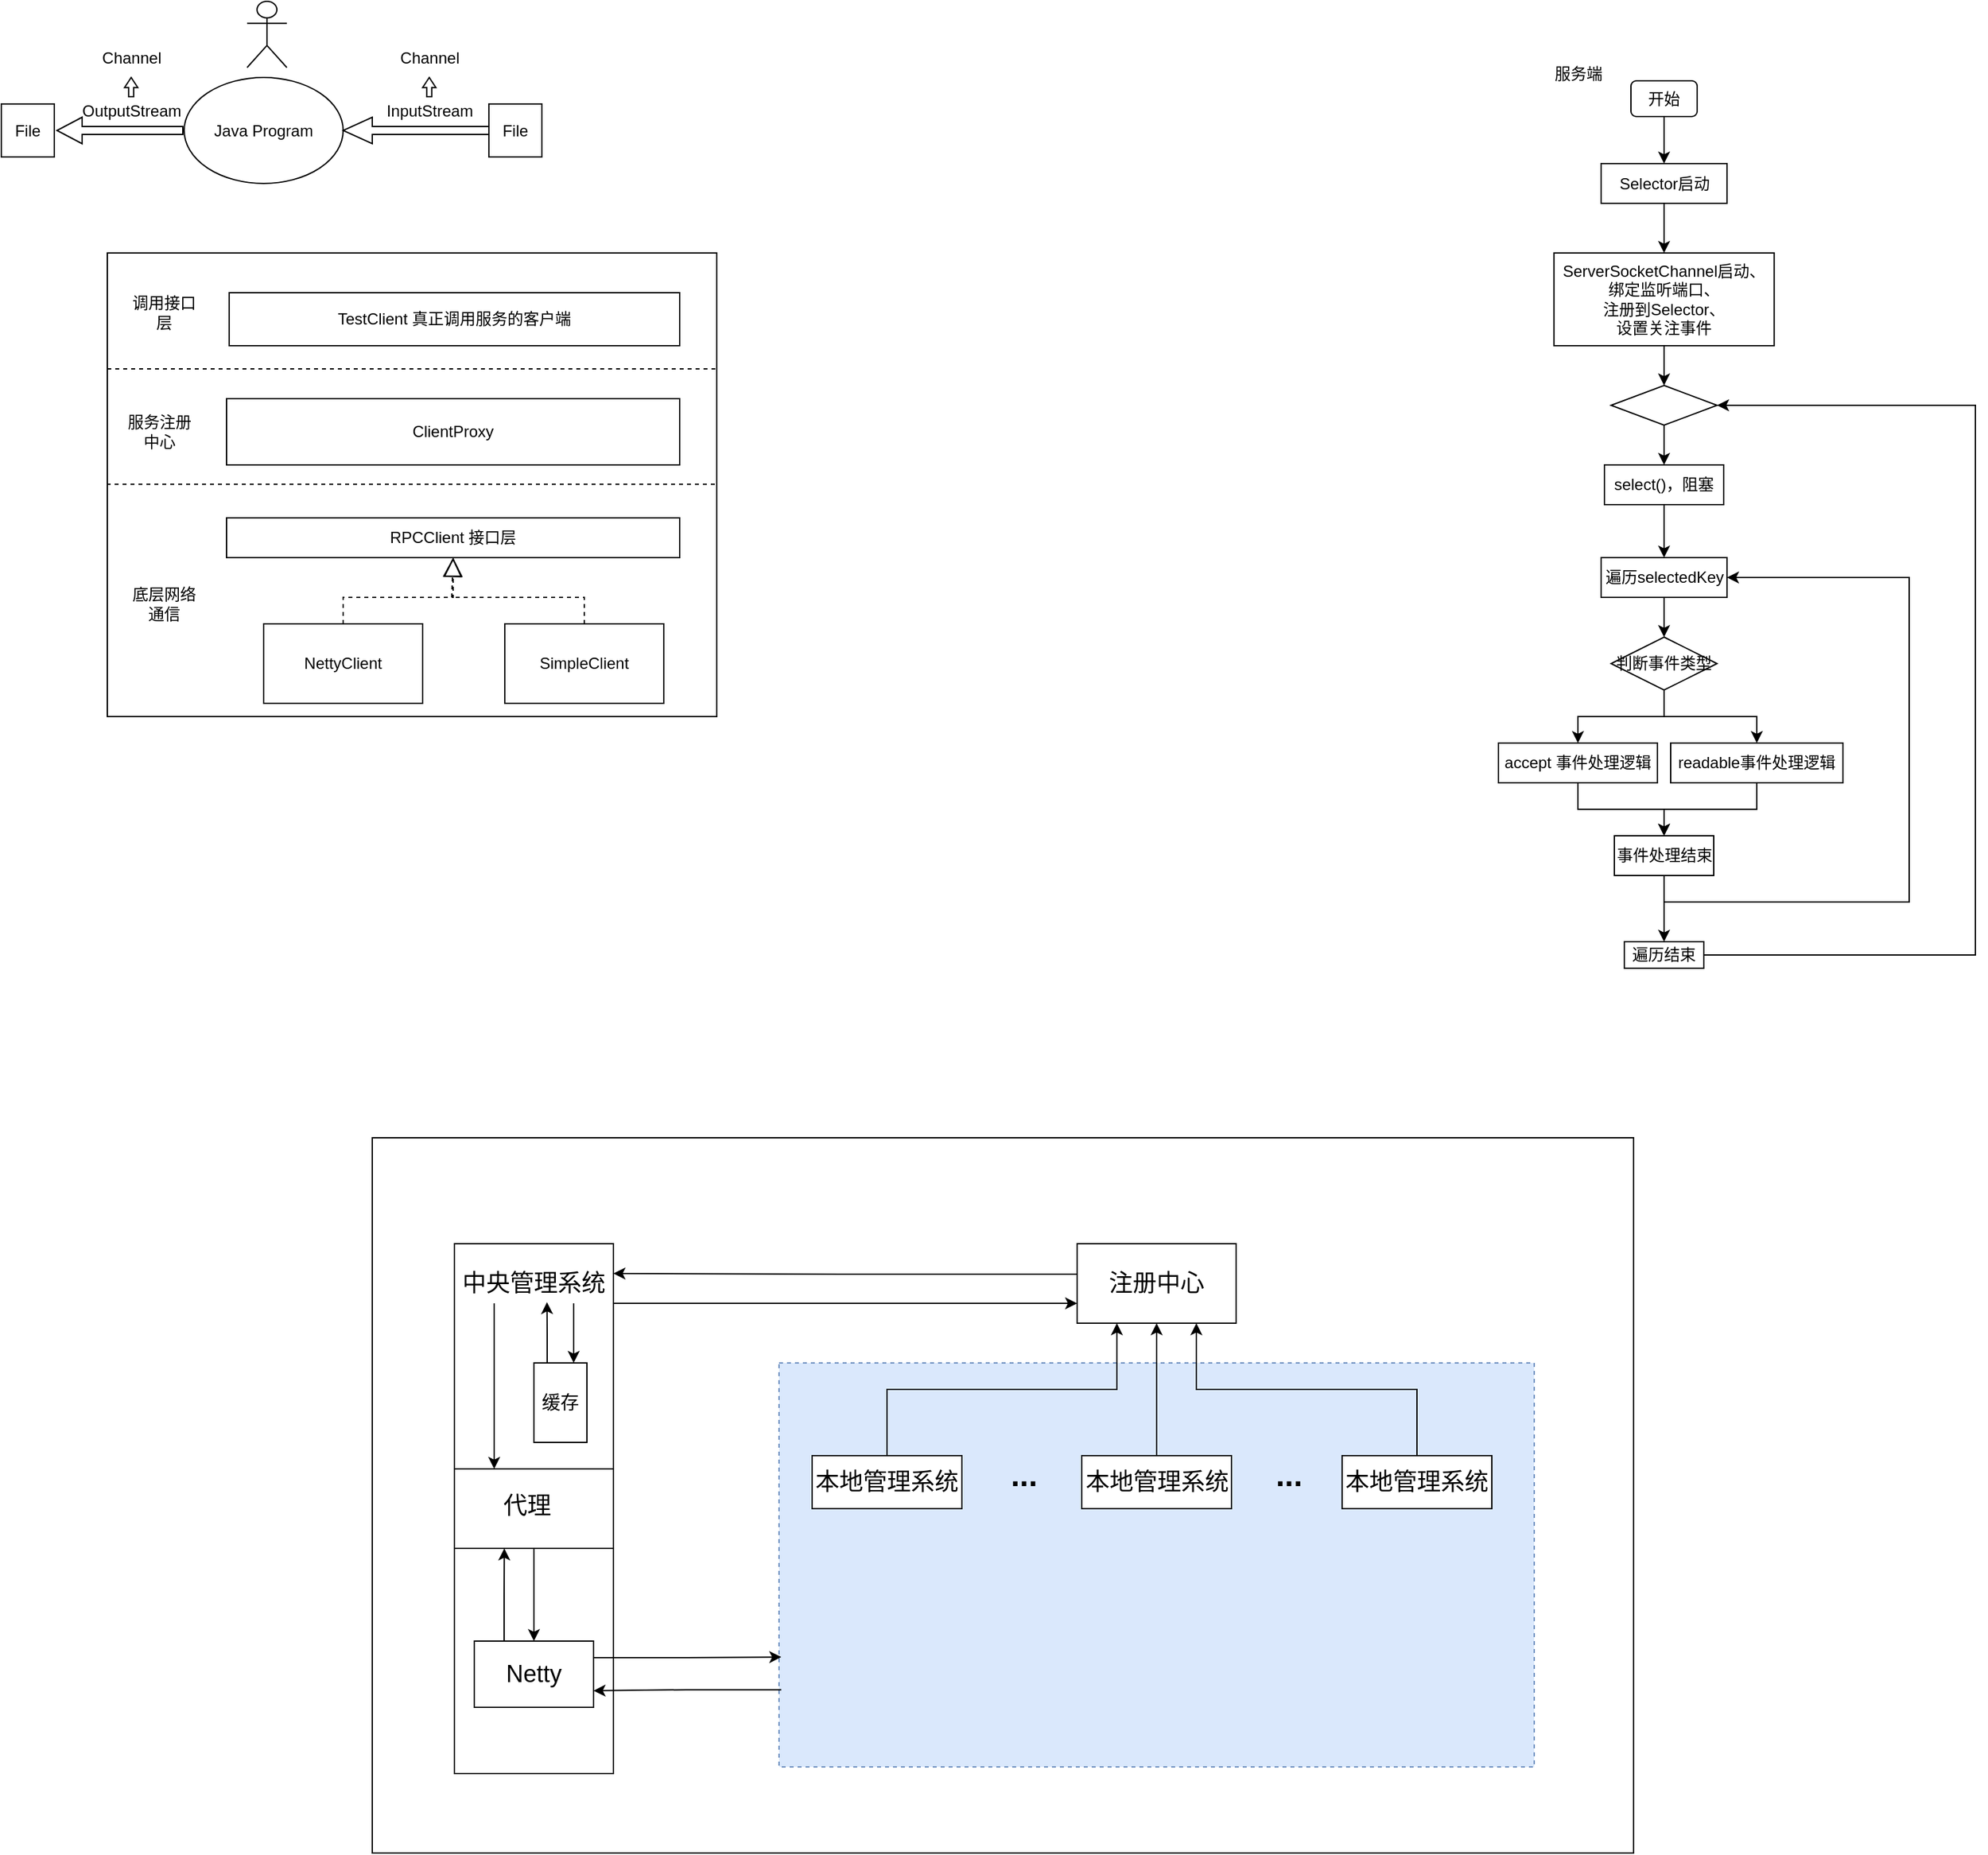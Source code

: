 <mxfile version="24.7.7">
  <diagram name="第 1 页" id="k_L87vpVJMxWFClD1Jou">
    <mxGraphModel dx="1953" dy="1013" grid="1" gridSize="10" guides="1" tooltips="1" connect="1" arrows="1" fold="1" page="1" pageScale="1" pageWidth="1654" pageHeight="2336" math="0" shadow="0">
      <root>
        <mxCell id="0" />
        <mxCell id="1" parent="0" />
        <mxCell id="2XFg3Gak4tkVolBtVetQ-1" value="Java Program" style="ellipse;whiteSpace=wrap;html=1;" parent="1" vertex="1">
          <mxGeometry x="168" y="97.5" width="120" height="80" as="geometry" />
        </mxCell>
        <mxCell id="2XFg3Gak4tkVolBtVetQ-3" value="File" style="whiteSpace=wrap;html=1;aspect=fixed;" parent="1" vertex="1">
          <mxGeometry x="398" y="117.5" width="40" height="40" as="geometry" />
        </mxCell>
        <mxCell id="2XFg3Gak4tkVolBtVetQ-6" value="" style="shape=singleArrow;direction=west;whiteSpace=wrap;html=1;" parent="1" vertex="1">
          <mxGeometry x="288" y="127.5" width="110" height="20" as="geometry" />
        </mxCell>
        <mxCell id="2XFg3Gak4tkVolBtVetQ-7" value="InputStream" style="text;html=1;align=center;verticalAlign=middle;resizable=0;points=[];autosize=1;strokeColor=none;fillColor=none;" parent="1" vertex="1">
          <mxGeometry x="308" y="107.5" width="90" height="30" as="geometry" />
        </mxCell>
        <mxCell id="2XFg3Gak4tkVolBtVetQ-8" value="File" style="whiteSpace=wrap;html=1;aspect=fixed;" parent="1" vertex="1">
          <mxGeometry x="30" y="117.5" width="40" height="40" as="geometry" />
        </mxCell>
        <mxCell id="2XFg3Gak4tkVolBtVetQ-9" value="OutputStream" style="text;html=1;align=center;verticalAlign=middle;resizable=0;points=[];autosize=1;strokeColor=none;fillColor=none;" parent="1" vertex="1">
          <mxGeometry x="78" y="107.5" width="100" height="30" as="geometry" />
        </mxCell>
        <mxCell id="2XFg3Gak4tkVolBtVetQ-10" value="" style="shape=singleArrow;direction=north;whiteSpace=wrap;html=1;rotation=-90;" parent="1" vertex="1">
          <mxGeometry x="109.5" y="90" width="20" height="95" as="geometry" />
        </mxCell>
        <mxCell id="2XFg3Gak4tkVolBtVetQ-13" value="" style="shape=umlActor;verticalLabelPosition=bottom;verticalAlign=top;html=1;" parent="1" vertex="1">
          <mxGeometry x="215.5" y="40" width="30" height="50" as="geometry" />
        </mxCell>
        <mxCell id="2EYVOyrGGRu7xW8oFNlG-1" value="" style="shape=singleArrow;direction=north;whiteSpace=wrap;html=1;arrowWidth=0.374;arrowSize=0.523;" parent="1" vertex="1">
          <mxGeometry x="348" y="97.5" width="10" height="14.5" as="geometry" />
        </mxCell>
        <mxCell id="2EYVOyrGGRu7xW8oFNlG-2" value="" style="shape=singleArrow;direction=north;whiteSpace=wrap;html=1;arrowWidth=0.374;arrowSize=0.523;" parent="1" vertex="1">
          <mxGeometry x="123" y="97.5" width="10" height="14.5" as="geometry" />
        </mxCell>
        <mxCell id="2EYVOyrGGRu7xW8oFNlG-3" value="Channel" style="text;html=1;align=center;verticalAlign=middle;resizable=0;points=[];autosize=1;strokeColor=none;fillColor=none;" parent="1" vertex="1">
          <mxGeometry x="93" y="67.5" width="70" height="30" as="geometry" />
        </mxCell>
        <mxCell id="2EYVOyrGGRu7xW8oFNlG-4" value="Channel" style="text;html=1;align=center;verticalAlign=middle;resizable=0;points=[];autosize=1;strokeColor=none;fillColor=none;" parent="1" vertex="1">
          <mxGeometry x="318" y="67.5" width="70" height="30" as="geometry" />
        </mxCell>
        <mxCell id="TCFafkOZMmIL3am7oXdM-23" value="" style="group" parent="1" vertex="1" connectable="0">
          <mxGeometry x="1160" y="80" width="360" height="690" as="geometry" />
        </mxCell>
        <mxCell id="2EYVOyrGGRu7xW8oFNlG-6" value="服务端" style="text;html=1;align=center;verticalAlign=middle;resizable=0;points=[];autosize=1;strokeColor=none;fillColor=none;" parent="TCFafkOZMmIL3am7oXdM-23" vertex="1">
          <mxGeometry x="30" width="60" height="30" as="geometry" />
        </mxCell>
        <mxCell id="TCFafkOZMmIL3am7oXdM-2" style="edgeStyle=orthogonalEdgeStyle;rounded=0;orthogonalLoop=1;jettySize=auto;html=1;exitX=0.5;exitY=1;exitDx=0;exitDy=0;entryX=0.5;entryY=0;entryDx=0;entryDy=0;" parent="TCFafkOZMmIL3am7oXdM-23" source="2EYVOyrGGRu7xW8oFNlG-7" target="2EYVOyrGGRu7xW8oFNlG-8" edge="1">
          <mxGeometry relative="1" as="geometry" />
        </mxCell>
        <mxCell id="2EYVOyrGGRu7xW8oFNlG-7" value="开始" style="rounded=1;whiteSpace=wrap;html=1;" parent="TCFafkOZMmIL3am7oXdM-23" vertex="1">
          <mxGeometry x="100" y="20" width="50" height="27" as="geometry" />
        </mxCell>
        <mxCell id="TCFafkOZMmIL3am7oXdM-3" style="edgeStyle=orthogonalEdgeStyle;rounded=0;orthogonalLoop=1;jettySize=auto;html=1;exitX=0.5;exitY=1;exitDx=0;exitDy=0;entryX=0.5;entryY=0;entryDx=0;entryDy=0;" parent="TCFafkOZMmIL3am7oXdM-23" source="2EYVOyrGGRu7xW8oFNlG-8" target="TCFafkOZMmIL3am7oXdM-1" edge="1">
          <mxGeometry relative="1" as="geometry" />
        </mxCell>
        <mxCell id="2EYVOyrGGRu7xW8oFNlG-8" value="Selector启动" style="rounded=0;whiteSpace=wrap;html=1;" parent="TCFafkOZMmIL3am7oXdM-23" vertex="1">
          <mxGeometry x="77.5" y="82.5" width="95" height="30" as="geometry" />
        </mxCell>
        <mxCell id="TCFafkOZMmIL3am7oXdM-7" style="edgeStyle=orthogonalEdgeStyle;rounded=0;orthogonalLoop=1;jettySize=auto;html=1;exitX=0.5;exitY=1;exitDx=0;exitDy=0;entryX=0.5;entryY=0;entryDx=0;entryDy=0;" parent="TCFafkOZMmIL3am7oXdM-23" source="TCFafkOZMmIL3am7oXdM-1" target="TCFafkOZMmIL3am7oXdM-4" edge="1">
          <mxGeometry relative="1" as="geometry" />
        </mxCell>
        <mxCell id="TCFafkOZMmIL3am7oXdM-1" value="ServerSocketChannel启动、&lt;div&gt;绑定监听端口、&lt;/div&gt;&lt;div&gt;注册到Selector、&lt;/div&gt;&lt;div&gt;设置关注事件&lt;/div&gt;" style="rounded=0;whiteSpace=wrap;html=1;" parent="TCFafkOZMmIL3am7oXdM-23" vertex="1">
          <mxGeometry x="41.88" y="150" width="166.25" height="70" as="geometry" />
        </mxCell>
        <mxCell id="TCFafkOZMmIL3am7oXdM-6" style="edgeStyle=orthogonalEdgeStyle;rounded=0;orthogonalLoop=1;jettySize=auto;html=1;exitX=0.5;exitY=1;exitDx=0;exitDy=0;entryX=0.5;entryY=0;entryDx=0;entryDy=0;" parent="TCFafkOZMmIL3am7oXdM-23" source="TCFafkOZMmIL3am7oXdM-4" target="TCFafkOZMmIL3am7oXdM-5" edge="1">
          <mxGeometry relative="1" as="geometry" />
        </mxCell>
        <mxCell id="TCFafkOZMmIL3am7oXdM-4" value="" style="rhombus;whiteSpace=wrap;html=1;" parent="TCFafkOZMmIL3am7oXdM-23" vertex="1">
          <mxGeometry x="85" y="250" width="80" height="30" as="geometry" />
        </mxCell>
        <mxCell id="TCFafkOZMmIL3am7oXdM-9" style="edgeStyle=orthogonalEdgeStyle;rounded=0;orthogonalLoop=1;jettySize=auto;html=1;exitX=0.5;exitY=1;exitDx=0;exitDy=0;entryX=0.5;entryY=0;entryDx=0;entryDy=0;" parent="TCFafkOZMmIL3am7oXdM-23" source="TCFafkOZMmIL3am7oXdM-5" target="TCFafkOZMmIL3am7oXdM-8" edge="1">
          <mxGeometry relative="1" as="geometry" />
        </mxCell>
        <mxCell id="TCFafkOZMmIL3am7oXdM-5" value="select()，阻塞" style="rounded=0;whiteSpace=wrap;html=1;" parent="TCFafkOZMmIL3am7oXdM-23" vertex="1">
          <mxGeometry x="80" y="310" width="90" height="30" as="geometry" />
        </mxCell>
        <mxCell id="TCFafkOZMmIL3am7oXdM-11" style="edgeStyle=orthogonalEdgeStyle;rounded=0;orthogonalLoop=1;jettySize=auto;html=1;exitX=0.5;exitY=1;exitDx=0;exitDy=0;entryX=0.5;entryY=0;entryDx=0;entryDy=0;" parent="TCFafkOZMmIL3am7oXdM-23" source="TCFafkOZMmIL3am7oXdM-8" target="TCFafkOZMmIL3am7oXdM-10" edge="1">
          <mxGeometry relative="1" as="geometry" />
        </mxCell>
        <mxCell id="TCFafkOZMmIL3am7oXdM-8" value="遍历selectedKey" style="rounded=0;whiteSpace=wrap;html=1;" parent="TCFafkOZMmIL3am7oXdM-23" vertex="1">
          <mxGeometry x="77.5" y="380" width="95" height="30" as="geometry" />
        </mxCell>
        <mxCell id="TCFafkOZMmIL3am7oXdM-14" style="edgeStyle=orthogonalEdgeStyle;rounded=0;orthogonalLoop=1;jettySize=auto;html=1;exitX=0.5;exitY=1;exitDx=0;exitDy=0;entryX=0.5;entryY=0;entryDx=0;entryDy=0;" parent="TCFafkOZMmIL3am7oXdM-23" source="TCFafkOZMmIL3am7oXdM-10" target="TCFafkOZMmIL3am7oXdM-13" edge="1">
          <mxGeometry relative="1" as="geometry" />
        </mxCell>
        <mxCell id="TCFafkOZMmIL3am7oXdM-15" style="edgeStyle=orthogonalEdgeStyle;rounded=0;orthogonalLoop=1;jettySize=auto;html=1;exitX=0.5;exitY=1;exitDx=0;exitDy=0;entryX=0.5;entryY=0;entryDx=0;entryDy=0;" parent="TCFafkOZMmIL3am7oXdM-23" source="TCFafkOZMmIL3am7oXdM-10" target="TCFafkOZMmIL3am7oXdM-12" edge="1">
          <mxGeometry relative="1" as="geometry" />
        </mxCell>
        <mxCell id="TCFafkOZMmIL3am7oXdM-10" value="判断事件类型" style="rhombus;whiteSpace=wrap;html=1;" parent="TCFafkOZMmIL3am7oXdM-23" vertex="1">
          <mxGeometry x="85" y="440" width="80" height="40" as="geometry" />
        </mxCell>
        <mxCell id="TCFafkOZMmIL3am7oXdM-16" style="edgeStyle=orthogonalEdgeStyle;rounded=0;orthogonalLoop=1;jettySize=auto;html=1;exitX=0.5;exitY=1;exitDx=0;exitDy=0;entryX=0.5;entryY=0;entryDx=0;entryDy=0;" parent="TCFafkOZMmIL3am7oXdM-23" source="TCFafkOZMmIL3am7oXdM-12" target="TCFafkOZMmIL3am7oXdM-17" edge="1">
          <mxGeometry relative="1" as="geometry">
            <mxPoint x="120" y="590" as="targetPoint" />
          </mxGeometry>
        </mxCell>
        <mxCell id="TCFafkOZMmIL3am7oXdM-12" value="accept 事件处理逻辑" style="rounded=0;whiteSpace=wrap;html=1;" parent="TCFafkOZMmIL3am7oXdM-23" vertex="1">
          <mxGeometry y="520" width="120" height="30" as="geometry" />
        </mxCell>
        <mxCell id="TCFafkOZMmIL3am7oXdM-18" style="edgeStyle=orthogonalEdgeStyle;rounded=0;orthogonalLoop=1;jettySize=auto;html=1;exitX=0.5;exitY=1;exitDx=0;exitDy=0;entryX=0.5;entryY=0;entryDx=0;entryDy=0;" parent="TCFafkOZMmIL3am7oXdM-23" source="TCFafkOZMmIL3am7oXdM-13" target="TCFafkOZMmIL3am7oXdM-17" edge="1">
          <mxGeometry relative="1" as="geometry" />
        </mxCell>
        <mxCell id="TCFafkOZMmIL3am7oXdM-13" value="readable事件处理逻辑" style="rounded=0;whiteSpace=wrap;html=1;" parent="TCFafkOZMmIL3am7oXdM-23" vertex="1">
          <mxGeometry x="130" y="520" width="130" height="30" as="geometry" />
        </mxCell>
        <mxCell id="TCFafkOZMmIL3am7oXdM-19" style="edgeStyle=orthogonalEdgeStyle;rounded=0;orthogonalLoop=1;jettySize=auto;html=1;exitX=0.5;exitY=1;exitDx=0;exitDy=0;entryX=1;entryY=0.5;entryDx=0;entryDy=0;" parent="TCFafkOZMmIL3am7oXdM-23" source="TCFafkOZMmIL3am7oXdM-17" target="TCFafkOZMmIL3am7oXdM-8" edge="1">
          <mxGeometry relative="1" as="geometry">
            <Array as="points">
              <mxPoint x="125" y="640" />
              <mxPoint x="310" y="640" />
              <mxPoint x="310" y="395" />
            </Array>
          </mxGeometry>
        </mxCell>
        <mxCell id="TCFafkOZMmIL3am7oXdM-21" style="edgeStyle=orthogonalEdgeStyle;rounded=0;orthogonalLoop=1;jettySize=auto;html=1;exitX=0.5;exitY=1;exitDx=0;exitDy=0;entryX=0.5;entryY=0;entryDx=0;entryDy=0;" parent="TCFafkOZMmIL3am7oXdM-23" source="TCFafkOZMmIL3am7oXdM-17" target="TCFafkOZMmIL3am7oXdM-20" edge="1">
          <mxGeometry relative="1" as="geometry" />
        </mxCell>
        <mxCell id="TCFafkOZMmIL3am7oXdM-17" value="事件处理结束" style="rounded=0;whiteSpace=wrap;html=1;" parent="TCFafkOZMmIL3am7oXdM-23" vertex="1">
          <mxGeometry x="87.5" y="590" width="75" height="30" as="geometry" />
        </mxCell>
        <mxCell id="TCFafkOZMmIL3am7oXdM-22" style="edgeStyle=orthogonalEdgeStyle;rounded=0;orthogonalLoop=1;jettySize=auto;html=1;exitX=1;exitY=0.5;exitDx=0;exitDy=0;entryX=1;entryY=0.5;entryDx=0;entryDy=0;" parent="TCFafkOZMmIL3am7oXdM-23" source="TCFafkOZMmIL3am7oXdM-20" target="TCFafkOZMmIL3am7oXdM-4" edge="1">
          <mxGeometry relative="1" as="geometry">
            <Array as="points">
              <mxPoint x="360" y="680" />
              <mxPoint x="360" y="265" />
            </Array>
          </mxGeometry>
        </mxCell>
        <mxCell id="TCFafkOZMmIL3am7oXdM-20" value="遍历结束" style="rounded=0;whiteSpace=wrap;html=1;" parent="TCFafkOZMmIL3am7oXdM-23" vertex="1">
          <mxGeometry x="95" y="670" width="60" height="20" as="geometry" />
        </mxCell>
        <mxCell id="wMNM3YdEwWt4oIQOHs1E-8" value="" style="group" parent="1" vertex="1" connectable="0">
          <mxGeometry x="109.5" y="230" width="460.5" height="350" as="geometry" />
        </mxCell>
        <mxCell id="wMNM3YdEwWt4oIQOHs1E-3" value="" style="rounded=0;whiteSpace=wrap;html=1;" parent="wMNM3YdEwWt4oIQOHs1E-8" vertex="1">
          <mxGeometry x="0.5" width="460" height="350" as="geometry" />
        </mxCell>
        <mxCell id="TCFafkOZMmIL3am7oXdM-24" value="RPCClient 接口层" style="rounded=0;whiteSpace=wrap;html=1;" parent="wMNM3YdEwWt4oIQOHs1E-8" vertex="1">
          <mxGeometry x="90.5" y="200" width="342" height="30" as="geometry" />
        </mxCell>
        <mxCell id="TCFafkOZMmIL3am7oXdM-25" value="ClientProxy" style="rounded=0;whiteSpace=wrap;html=1;" parent="wMNM3YdEwWt4oIQOHs1E-8" vertex="1">
          <mxGeometry x="90.5" y="110" width="342" height="50" as="geometry" />
        </mxCell>
        <mxCell id="TCFafkOZMmIL3am7oXdM-26" value="NettyClient" style="rounded=0;whiteSpace=wrap;html=1;" parent="wMNM3YdEwWt4oIQOHs1E-8" vertex="1">
          <mxGeometry x="118.5" y="280" width="120" height="60" as="geometry" />
        </mxCell>
        <mxCell id="TCFafkOZMmIL3am7oXdM-27" value="SimpleClient" style="rounded=0;whiteSpace=wrap;html=1;" parent="wMNM3YdEwWt4oIQOHs1E-8" vertex="1">
          <mxGeometry x="300.5" y="280" width="120" height="60" as="geometry" />
        </mxCell>
        <mxCell id="TCFafkOZMmIL3am7oXdM-28" value="TestClient 真正调用服务的客户端" style="rounded=0;whiteSpace=wrap;html=1;" parent="wMNM3YdEwWt4oIQOHs1E-8" vertex="1">
          <mxGeometry x="92.5" y="30" width="340" height="40" as="geometry" />
        </mxCell>
        <mxCell id="TCFafkOZMmIL3am7oXdM-31" value="" style="endArrow=block;dashed=1;endFill=0;endSize=12;html=1;rounded=0;exitX=0.5;exitY=0;exitDx=0;exitDy=0;entryX=0.5;entryY=1;entryDx=0;entryDy=0;" parent="wMNM3YdEwWt4oIQOHs1E-8" source="TCFafkOZMmIL3am7oXdM-26" target="TCFafkOZMmIL3am7oXdM-24" edge="1">
          <mxGeometry width="160" relative="1" as="geometry">
            <mxPoint x="380.5" y="260" as="sourcePoint" />
            <mxPoint x="540.5" y="260" as="targetPoint" />
            <Array as="points">
              <mxPoint x="178.5" y="260" />
              <mxPoint x="210.5" y="260" />
              <mxPoint x="261.5" y="260" />
            </Array>
          </mxGeometry>
        </mxCell>
        <mxCell id="TCFafkOZMmIL3am7oXdM-32" value="" style="endArrow=block;dashed=1;endFill=0;endSize=12;html=1;rounded=0;exitX=0.5;exitY=0;exitDx=0;exitDy=0;entryX=0.5;entryY=1;entryDx=0;entryDy=0;" parent="wMNM3YdEwWt4oIQOHs1E-8" source="TCFafkOZMmIL3am7oXdM-27" target="TCFafkOZMmIL3am7oXdM-24" edge="1">
          <mxGeometry width="160" relative="1" as="geometry">
            <mxPoint x="176.5" y="290" as="sourcePoint" />
            <mxPoint x="261.5" y="240" as="targetPoint" />
            <Array as="points">
              <mxPoint x="360.5" y="260" />
              <mxPoint x="260.5" y="260" />
            </Array>
          </mxGeometry>
        </mxCell>
        <mxCell id="wMNM3YdEwWt4oIQOHs1E-1" value="" style="endArrow=none;dashed=1;html=1;rounded=0;exitX=0;exitY=0.25;exitDx=0;exitDy=0;entryX=1;entryY=0.25;entryDx=0;entryDy=0;" parent="wMNM3YdEwWt4oIQOHs1E-8" source="wMNM3YdEwWt4oIQOHs1E-3" target="wMNM3YdEwWt4oIQOHs1E-3" edge="1">
          <mxGeometry width="50" height="50" relative="1" as="geometry">
            <mxPoint x="41.5" y="90" as="sourcePoint" />
            <mxPoint x="461.5" y="90" as="targetPoint" />
          </mxGeometry>
        </mxCell>
        <mxCell id="wMNM3YdEwWt4oIQOHs1E-4" value="" style="endArrow=none;dashed=1;html=1;rounded=0;exitX=0;exitY=0.25;exitDx=0;exitDy=0;entryX=1;entryY=0.25;entryDx=0;entryDy=0;" parent="wMNM3YdEwWt4oIQOHs1E-8" edge="1">
          <mxGeometry width="50" height="50" relative="1" as="geometry">
            <mxPoint y="174.66" as="sourcePoint" />
            <mxPoint x="460" y="174.66" as="targetPoint" />
          </mxGeometry>
        </mxCell>
        <mxCell id="wMNM3YdEwWt4oIQOHs1E-5" value="服务注册中心" style="text;html=1;align=center;verticalAlign=middle;whiteSpace=wrap;rounded=0;" parent="wMNM3YdEwWt4oIQOHs1E-8" vertex="1">
          <mxGeometry x="11.5" y="125" width="57" height="20" as="geometry" />
        </mxCell>
        <mxCell id="wMNM3YdEwWt4oIQOHs1E-6" value="底层网络通信" style="text;html=1;align=center;verticalAlign=middle;whiteSpace=wrap;rounded=0;" parent="wMNM3YdEwWt4oIQOHs1E-8" vertex="1">
          <mxGeometry x="13.5" y="250" width="60" height="30" as="geometry" />
        </mxCell>
        <mxCell id="wMNM3YdEwWt4oIQOHs1E-7" value="调用接口层" style="text;html=1;align=center;verticalAlign=middle;whiteSpace=wrap;rounded=0;" parent="wMNM3YdEwWt4oIQOHs1E-8" vertex="1">
          <mxGeometry x="13.5" y="30" width="60" height="30" as="geometry" />
        </mxCell>
        <mxCell id="Rb7pyPfZnXw177VyNwoD-34" value="" style="group" vertex="1" connectable="0" parent="1">
          <mxGeometry x="310" y="898" width="952" height="540" as="geometry" />
        </mxCell>
        <mxCell id="Rb7pyPfZnXw177VyNwoD-1" value="" style="rounded=0;whiteSpace=wrap;html=1;" vertex="1" parent="Rb7pyPfZnXw177VyNwoD-34">
          <mxGeometry width="952" height="540" as="geometry" />
        </mxCell>
        <mxCell id="Rb7pyPfZnXw177VyNwoD-24" value="" style="rounded=0;whiteSpace=wrap;html=1;fillColor=#dae8fc;strokeColor=#6c8ebf;dashed=1;" vertex="1" parent="Rb7pyPfZnXw177VyNwoD-34">
          <mxGeometry x="307" y="170" width="570" height="305" as="geometry" />
        </mxCell>
        <mxCell id="Rb7pyPfZnXw177VyNwoD-2" value="" style="rounded=0;whiteSpace=wrap;html=1;align=center;" vertex="1" parent="Rb7pyPfZnXw177VyNwoD-34">
          <mxGeometry x="62" y="80" width="120" height="400" as="geometry" />
        </mxCell>
        <mxCell id="Rb7pyPfZnXw177VyNwoD-15" style="edgeStyle=orthogonalEdgeStyle;rounded=0;orthogonalLoop=1;jettySize=auto;html=1;entryX=0;entryY=0.75;entryDx=0;entryDy=0;" edge="1" parent="Rb7pyPfZnXw177VyNwoD-34" source="Rb7pyPfZnXw177VyNwoD-2" target="Rb7pyPfZnXw177VyNwoD-8">
          <mxGeometry relative="1" as="geometry">
            <mxPoint x="192" y="125" as="sourcePoint" />
            <Array as="points">
              <mxPoint x="262" y="125" />
              <mxPoint x="262" y="125" />
            </Array>
          </mxGeometry>
        </mxCell>
        <mxCell id="Rb7pyPfZnXw177VyNwoD-10" style="edgeStyle=orthogonalEdgeStyle;rounded=0;orthogonalLoop=1;jettySize=auto;html=1;exitX=0.5;exitY=0;exitDx=0;exitDy=0;entryX=0.25;entryY=1;entryDx=0;entryDy=0;" edge="1" parent="Rb7pyPfZnXw177VyNwoD-34" source="Rb7pyPfZnXw177VyNwoD-3" target="Rb7pyPfZnXw177VyNwoD-8">
          <mxGeometry relative="1" as="geometry" />
        </mxCell>
        <mxCell id="Rb7pyPfZnXw177VyNwoD-3" value="&lt;font style=&quot;font-size: 18px;&quot;&gt;本地管理系统&lt;/font&gt;" style="rounded=0;whiteSpace=wrap;html=1;" vertex="1" parent="Rb7pyPfZnXw177VyNwoD-34">
          <mxGeometry x="332" y="240" width="113" height="40" as="geometry" />
        </mxCell>
        <mxCell id="Rb7pyPfZnXw177VyNwoD-4" value="&lt;font style=&quot;font-size: 18px;&quot;&gt;本地管理系统&lt;/font&gt;" style="rounded=0;whiteSpace=wrap;html=1;" vertex="1" parent="Rb7pyPfZnXw177VyNwoD-34">
          <mxGeometry x="535.5" y="240" width="113" height="40" as="geometry" />
        </mxCell>
        <mxCell id="Rb7pyPfZnXw177VyNwoD-12" style="edgeStyle=orthogonalEdgeStyle;rounded=0;orthogonalLoop=1;jettySize=auto;html=1;exitX=0.5;exitY=0;exitDx=0;exitDy=0;entryX=0.75;entryY=1;entryDx=0;entryDy=0;" edge="1" parent="Rb7pyPfZnXw177VyNwoD-34" source="Rb7pyPfZnXw177VyNwoD-5" target="Rb7pyPfZnXw177VyNwoD-8">
          <mxGeometry relative="1" as="geometry" />
        </mxCell>
        <mxCell id="Rb7pyPfZnXw177VyNwoD-5" value="&lt;font style=&quot;font-size: 18px;&quot;&gt;本地管理系统&lt;/font&gt;" style="rounded=0;whiteSpace=wrap;html=1;" vertex="1" parent="Rb7pyPfZnXw177VyNwoD-34">
          <mxGeometry x="732" y="240" width="113" height="40" as="geometry" />
        </mxCell>
        <mxCell id="Rb7pyPfZnXw177VyNwoD-26" style="edgeStyle=orthogonalEdgeStyle;rounded=0;orthogonalLoop=1;jettySize=auto;html=1;exitX=0.006;exitY=0.383;exitDx=0;exitDy=0;entryX=1;entryY=0.25;entryDx=0;entryDy=0;exitPerimeter=0;" edge="1" parent="Rb7pyPfZnXw177VyNwoD-34" source="Rb7pyPfZnXw177VyNwoD-8" target="Rb7pyPfZnXw177VyNwoD-18">
          <mxGeometry relative="1" as="geometry" />
        </mxCell>
        <mxCell id="Rb7pyPfZnXw177VyNwoD-8" value="&lt;font style=&quot;font-size: 18px;&quot;&gt;注册中心&lt;/font&gt;" style="rounded=0;whiteSpace=wrap;html=1;" vertex="1" parent="Rb7pyPfZnXw177VyNwoD-34">
          <mxGeometry x="532" y="80" width="120" height="60" as="geometry" />
        </mxCell>
        <mxCell id="Rb7pyPfZnXw177VyNwoD-11" style="edgeStyle=orthogonalEdgeStyle;rounded=0;orthogonalLoop=1;jettySize=auto;html=1;exitX=0.5;exitY=0;exitDx=0;exitDy=0;entryX=0.5;entryY=1;entryDx=0;entryDy=0;" edge="1" parent="Rb7pyPfZnXw177VyNwoD-34" source="Rb7pyPfZnXw177VyNwoD-4" target="Rb7pyPfZnXw177VyNwoD-8">
          <mxGeometry relative="1" as="geometry" />
        </mxCell>
        <mxCell id="Rb7pyPfZnXw177VyNwoD-13" value="&lt;font style=&quot;font-size: 24px;&quot;&gt;&lt;b style=&quot;&quot;&gt;...&lt;/b&gt;&lt;/font&gt;" style="text;html=1;align=center;verticalAlign=middle;whiteSpace=wrap;rounded=0;" vertex="1" parent="Rb7pyPfZnXw177VyNwoD-34">
          <mxGeometry x="462" y="240" width="60" height="30" as="geometry" />
        </mxCell>
        <mxCell id="Rb7pyPfZnXw177VyNwoD-14" value="&lt;font style=&quot;font-size: 24px;&quot;&gt;&lt;b style=&quot;&quot;&gt;...&lt;/b&gt;&lt;/font&gt;" style="text;html=1;align=center;verticalAlign=middle;whiteSpace=wrap;rounded=0;" vertex="1" parent="Rb7pyPfZnXw177VyNwoD-34">
          <mxGeometry x="662" y="240" width="60" height="30" as="geometry" />
        </mxCell>
        <mxCell id="Rb7pyPfZnXw177VyNwoD-21" style="edgeStyle=orthogonalEdgeStyle;rounded=0;orthogonalLoop=1;jettySize=auto;html=1;exitX=0.25;exitY=1;exitDx=0;exitDy=0;entryX=0.25;entryY=0;entryDx=0;entryDy=0;" edge="1" parent="Rb7pyPfZnXw177VyNwoD-34" source="Rb7pyPfZnXw177VyNwoD-18" target="Rb7pyPfZnXw177VyNwoD-17">
          <mxGeometry relative="1" as="geometry" />
        </mxCell>
        <mxCell id="Rb7pyPfZnXw177VyNwoD-31" style="edgeStyle=orthogonalEdgeStyle;rounded=0;orthogonalLoop=1;jettySize=auto;html=1;exitX=0.75;exitY=1;exitDx=0;exitDy=0;entryX=0.75;entryY=0;entryDx=0;entryDy=0;" edge="1" parent="Rb7pyPfZnXw177VyNwoD-34" source="Rb7pyPfZnXw177VyNwoD-18" target="Rb7pyPfZnXw177VyNwoD-29">
          <mxGeometry relative="1" as="geometry" />
        </mxCell>
        <mxCell id="Rb7pyPfZnXw177VyNwoD-18" value="&lt;font style=&quot;font-size: 18px;&quot;&gt;中央管理系统&lt;/font&gt;" style="text;html=1;align=center;verticalAlign=middle;whiteSpace=wrap;rounded=0;" vertex="1" parent="Rb7pyPfZnXw177VyNwoD-34">
          <mxGeometry x="62" y="95" width="120" height="30" as="geometry" />
        </mxCell>
        <mxCell id="Rb7pyPfZnXw177VyNwoD-23" style="edgeStyle=orthogonalEdgeStyle;rounded=0;orthogonalLoop=1;jettySize=auto;html=1;exitX=1;exitY=0.25;exitDx=0;exitDy=0;entryX=0.003;entryY=0.728;entryDx=0;entryDy=0;entryPerimeter=0;" edge="1" parent="Rb7pyPfZnXw177VyNwoD-34" source="Rb7pyPfZnXw177VyNwoD-22" target="Rb7pyPfZnXw177VyNwoD-24">
          <mxGeometry relative="1" as="geometry" />
        </mxCell>
        <mxCell id="Rb7pyPfZnXw177VyNwoD-33" style="edgeStyle=orthogonalEdgeStyle;rounded=0;orthogonalLoop=1;jettySize=auto;html=1;exitX=0.25;exitY=0;exitDx=0;exitDy=0;" edge="1" parent="Rb7pyPfZnXw177VyNwoD-34" source="Rb7pyPfZnXw177VyNwoD-22">
          <mxGeometry relative="1" as="geometry">
            <mxPoint x="99.652" y="310" as="targetPoint" />
          </mxGeometry>
        </mxCell>
        <mxCell id="Rb7pyPfZnXw177VyNwoD-22" value="&lt;font style=&quot;font-size: 18px;&quot;&gt;Netty&lt;/font&gt;" style="rounded=0;whiteSpace=wrap;html=1;" vertex="1" parent="Rb7pyPfZnXw177VyNwoD-34">
          <mxGeometry x="77" y="380" width="90" height="50" as="geometry" />
        </mxCell>
        <mxCell id="Rb7pyPfZnXw177VyNwoD-25" style="edgeStyle=orthogonalEdgeStyle;rounded=0;orthogonalLoop=1;jettySize=auto;html=1;exitX=0.003;exitY=0.809;exitDx=0;exitDy=0;entryX=1;entryY=0.75;entryDx=0;entryDy=0;exitPerimeter=0;" edge="1" parent="Rb7pyPfZnXw177VyNwoD-34" source="Rb7pyPfZnXw177VyNwoD-24" target="Rb7pyPfZnXw177VyNwoD-22">
          <mxGeometry relative="1" as="geometry" />
        </mxCell>
        <mxCell id="Rb7pyPfZnXw177VyNwoD-32" style="edgeStyle=orthogonalEdgeStyle;rounded=0;orthogonalLoop=1;jettySize=auto;html=1;exitX=0.5;exitY=1;exitDx=0;exitDy=0;entryX=0.5;entryY=0;entryDx=0;entryDy=0;" edge="1" parent="Rb7pyPfZnXw177VyNwoD-34" source="Rb7pyPfZnXw177VyNwoD-17" target="Rb7pyPfZnXw177VyNwoD-22">
          <mxGeometry relative="1" as="geometry" />
        </mxCell>
        <mxCell id="Rb7pyPfZnXw177VyNwoD-17" value="" style="rounded=0;whiteSpace=wrap;html=1;" vertex="1" parent="Rb7pyPfZnXw177VyNwoD-34">
          <mxGeometry x="62" y="250" width="120" height="60" as="geometry" />
        </mxCell>
        <mxCell id="Rb7pyPfZnXw177VyNwoD-28" value="" style="group" vertex="1" connectable="0" parent="Rb7pyPfZnXw177VyNwoD-34">
          <mxGeometry x="62" y="250" width="120" height="60" as="geometry" />
        </mxCell>
        <mxCell id="Rb7pyPfZnXw177VyNwoD-19" value="&lt;font style=&quot;font-size: 18px;&quot;&gt;代理&lt;/font&gt;" style="text;html=1;align=center;verticalAlign=middle;whiteSpace=wrap;rounded=0;" vertex="1" parent="Rb7pyPfZnXw177VyNwoD-28">
          <mxGeometry x="30" y="15" width="50" height="25" as="geometry" />
        </mxCell>
        <mxCell id="Rb7pyPfZnXw177VyNwoD-29" value="&lt;font style=&quot;font-size: 14px;&quot;&gt;缓存&lt;/font&gt;" style="rounded=0;whiteSpace=wrap;html=1;" vertex="1" parent="Rb7pyPfZnXw177VyNwoD-34">
          <mxGeometry x="122" y="170" width="40" height="60" as="geometry" />
        </mxCell>
        <mxCell id="Rb7pyPfZnXw177VyNwoD-30" style="edgeStyle=orthogonalEdgeStyle;rounded=0;orthogonalLoop=1;jettySize=auto;html=1;exitX=0.25;exitY=0;exitDx=0;exitDy=0;entryX=0.582;entryY=0.969;entryDx=0;entryDy=0;entryPerimeter=0;" edge="1" parent="Rb7pyPfZnXw177VyNwoD-34" source="Rb7pyPfZnXw177VyNwoD-29" target="Rb7pyPfZnXw177VyNwoD-18">
          <mxGeometry relative="1" as="geometry" />
        </mxCell>
      </root>
    </mxGraphModel>
  </diagram>
</mxfile>
